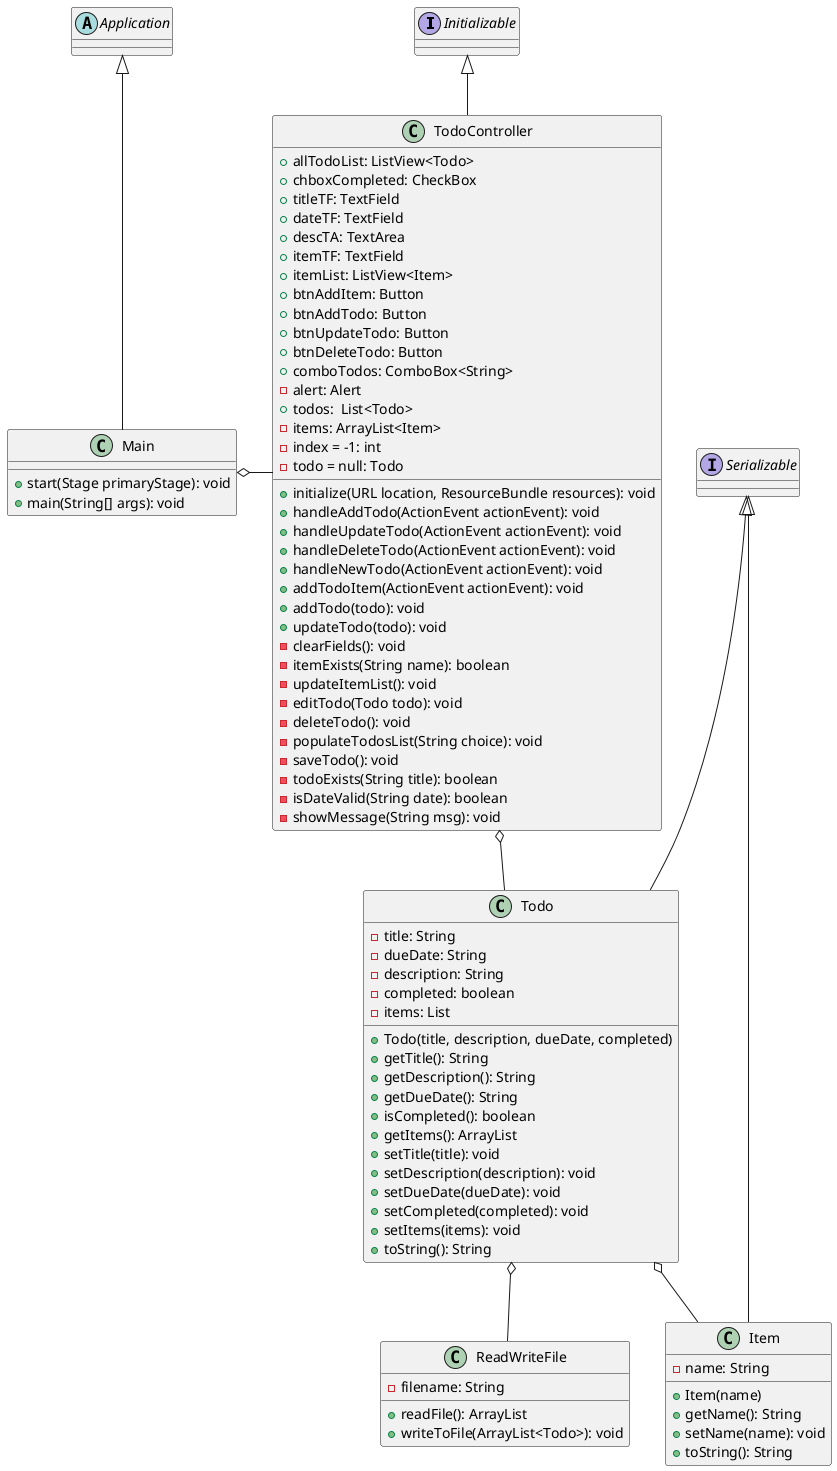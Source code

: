 @startuml
'https://plantuml.com/class-diagram

interface Initializable
interface Serializable
abstract class Application

Serializable <|-- Todo
Serializable <|-- Item
Initializable <|-- TodoController
Application <|-- Main
Todo o-- Item
Todo o-- ReadWriteFile
TodoController o-- Todo
Main o- TodoController

class Todo {
    - title: String
    - dueDate: String
    - description: String
    - completed: boolean
    - items: List

    + Todo(title, description, dueDate, completed)
    + getTitle(): String
    + getDescription(): String
    + getDueDate(): String
    + isCompleted(): boolean
    + getItems(): ArrayList
    + setTitle(title): void
    + setDescription(description): void
    + setDueDate(dueDate): void
    + setCompleted(completed): void
    + setItems(items): void
    + toString(): String
}

class Item {
    - name: String
    + Item(name)
    + getName(): String
    + setName(name): void
    + toString(): String
}

class ReadWriteFile {
    - filename: String
    + readFile(): ArrayList
    + writeToFile(ArrayList<Todo>): void
}

class TodoController {
    + allTodoList: ListView<Todo>
    + chboxCompleted: CheckBox
    + titleTF: TextField
    + dateTF: TextField
    + descTA: TextArea
    + itemTF: TextField
    + itemList: ListView<Item>
    + btnAddItem: Button
    + btnAddTodo: Button
    + btnUpdateTodo: Button
    + btnDeleteTodo: Button
    + comboTodos: ComboBox<String>
    - alert: Alert
    + todos:  List<Todo>
    - items: ArrayList<Item>
    - index = -1: int
    - todo = null: Todo
    + initialize(URL location, ResourceBundle resources): void
    + handleAddTodo(ActionEvent actionEvent): void
    + handleUpdateTodo(ActionEvent actionEvent): void
    + handleDeleteTodo(ActionEvent actionEvent): void
    + handleNewTodo(ActionEvent actionEvent): void
    + addTodoItem(ActionEvent actionEvent): void
    + addTodo(todo): void
    + updateTodo(todo): void
    - clearFields(): void
    - itemExists(String name): boolean
    - updateItemList(): void
    - editTodo(Todo todo): void
    - deleteTodo(): void
    - populateTodosList(String choice): void
    - saveTodo(): void
    - todoExists(String title): boolean
    - isDateValid(String date): boolean
    - showMessage(String msg): void
 }

class Main {
    + start(Stage primaryStage): void
    + main(String[] args): void
}
@enduml